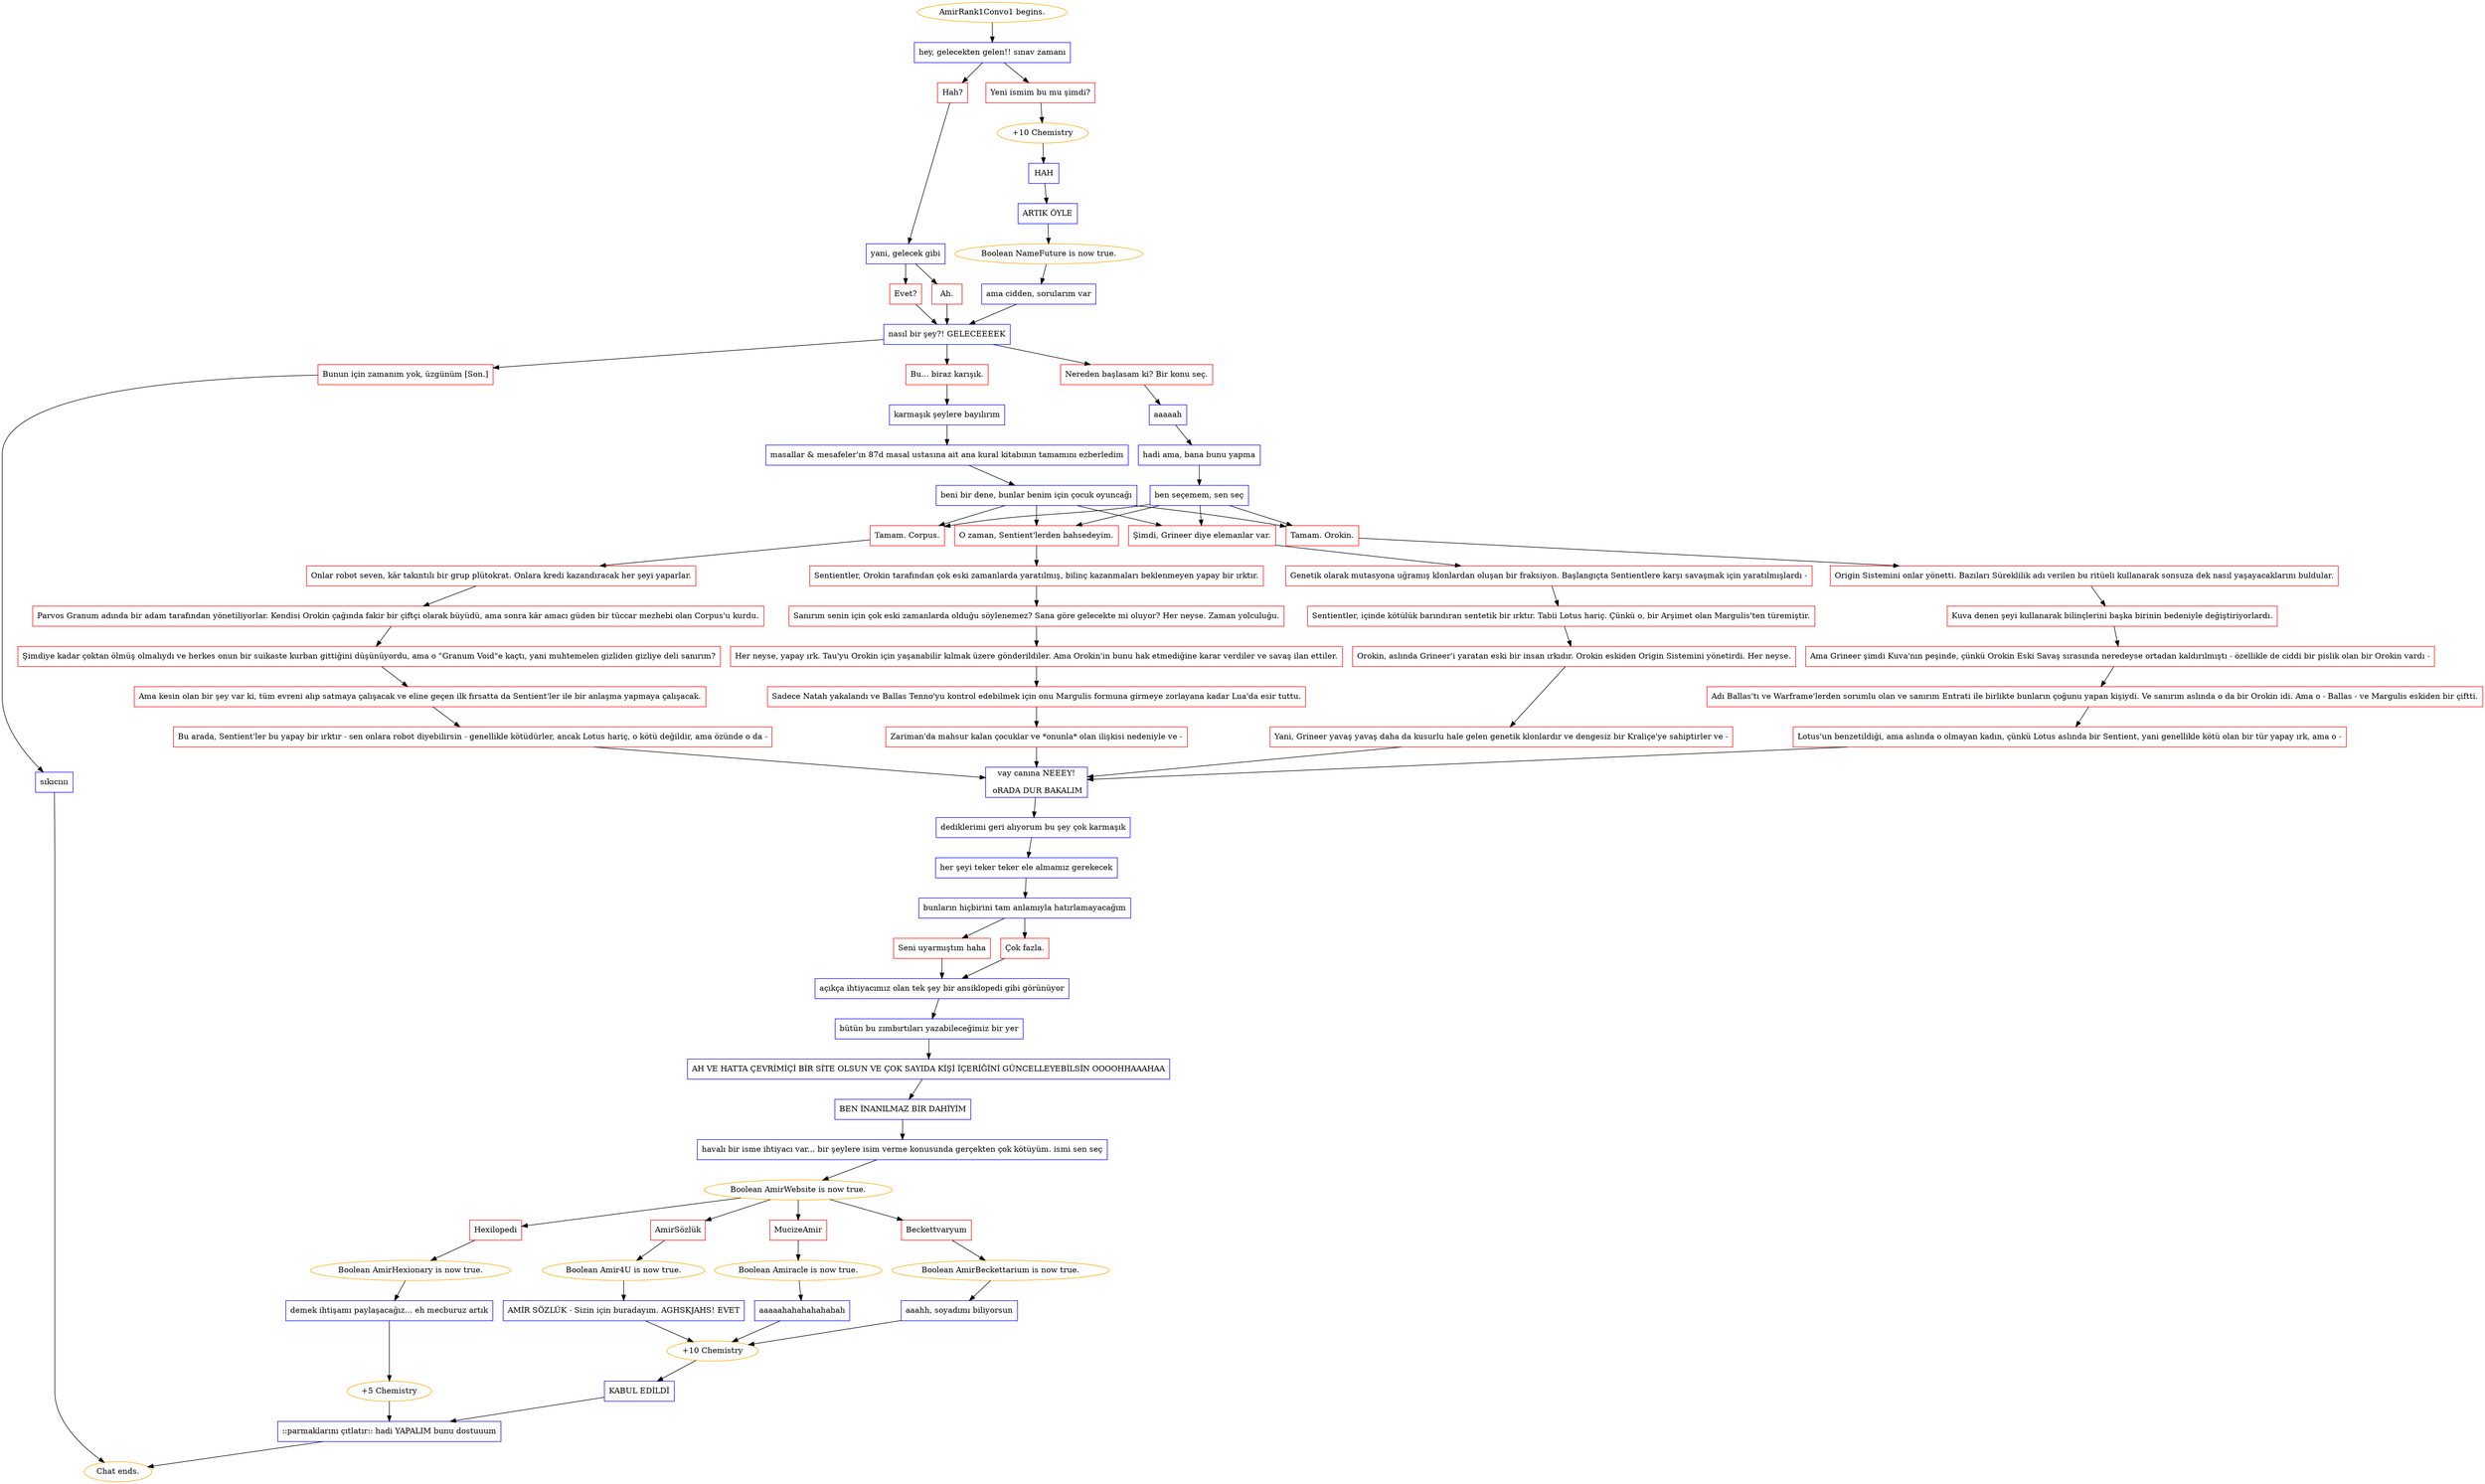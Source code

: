 digraph {
	"AmirRank1Convo1 begins." [color=orange];
		"AmirRank1Convo1 begins." -> j4265017354;
	j4265017354 [label="hey, gelecekten gelen!! sınav zamanı",shape=box,color=blue];
		j4265017354 -> j1424997315;
		j4265017354 -> j321841790;
	j1424997315 [label="Hah?",shape=box,color=red];
		j1424997315 -> j3534914506;
	j321841790 [label="Yeni ismim bu mu şimdi?",shape=box,color=red];
		j321841790 -> j3075089916;
	j3534914506 [label="yani, gelecek gibi",shape=box,color=blue];
		j3534914506 -> j195329514;
		j3534914506 -> j1918921664;
	j3075089916 [label="+10 Chemistry",color=orange];
		j3075089916 -> j3893760409;
	j195329514 [label="Ah.",shape=box,color=red];
		j195329514 -> j2488810277;
	j1918921664 [label="Evet?",shape=box,color=red];
		j1918921664 -> j2488810277;
	j3893760409 [label="HAH",shape=box,color=blue];
		j3893760409 -> j3153393595;
	j2488810277 [label="nasıl bir şey?! GELECEEEEK",shape=box,color=blue];
		j2488810277 -> j233843543;
		j2488810277 -> j276082350;
		j2488810277 -> j4066444072;
	j3153393595 [label="ARTIK ÖYLE",shape=box,color=blue];
		j3153393595 -> j3239908061;
	j233843543 [label="Nereden başlasam ki? Bir konu seç.",shape=box,color=red];
		j233843543 -> j1466328306;
	j276082350 [label="Bu... biraz karışık.",shape=box,color=red];
		j276082350 -> j1101736301;
	j4066444072 [label="Bunun için zamanım yok, üzgünüm [Son.]",shape=box,color=red];
		j4066444072 -> j1077738580;
	j3239908061 [label="Boolean NameFuture is now true.",color=orange];
		j3239908061 -> j719568493;
	j1466328306 [label="aaaaah",shape=box,color=blue];
		j1466328306 -> j515096445;
	j1101736301 [label="karmaşık şeylere bayılırım",shape=box,color=blue];
		j1101736301 -> j3125636691;
	j1077738580 [label="sıkıcıııı",shape=box,color=blue];
		j1077738580 -> "Chat ends.";
	j719568493 [label="ama cidden, sorularım var",shape=box,color=blue];
		j719568493 -> j2488810277;
	j515096445 [label="hadi ama, bana bunu yapma",shape=box,color=blue];
		j515096445 -> j2312151792;
	j3125636691 [label="masallar & mesafeler'ın 87d masal ustasına ait ana kural kitabının tamamını ezberledim",shape=box,color=blue];
		j3125636691 -> j554089328;
	"Chat ends." [color=orange];
	j2312151792 [label="ben seçemem, sen seç",shape=box,color=blue];
		j2312151792 -> j437490992;
		j2312151792 -> j838549949;
		j2312151792 -> j1677490907;
		j2312151792 -> j2841863803;
	j554089328 [label="beni bir dene, bunlar benim için çocuk oyuncağı",shape=box,color=blue];
		j554089328 -> j437490992;
		j554089328 -> j838549949;
		j554089328 -> j1677490907;
		j554089328 -> j2841863803;
	j437490992 [label="Tamam. Orokin.",shape=box,color=red];
		j437490992 -> j4082930030;
	j838549949 [label="Tamam. Corpus.",shape=box,color=red];
		j838549949 -> j717390743;
	j1677490907 [label="Şimdi, Grineer diye elemanlar var.",shape=box,color=red];
		j1677490907 -> j3559090060;
	j2841863803 [label="O zaman, Sentient'lerden bahsedeyim.",shape=box,color=red];
		j2841863803 -> j3319886958;
	j4082930030 [label="Origin Sistemini onlar yönetti. Bazıları Süreklilik adı verilen bu ritüeli kullanarak sonsuza dek nasıl yaşayacaklarını buldular.",shape=box,color=red];
		j4082930030 -> j338175888;
	j717390743 [label="Onlar robot seven, kâr takıntılı bir grup plütokrat. Onlara kredi kazandıracak her şeyi yaparlar.",shape=box,color=red];
		j717390743 -> j541192481;
	j3559090060 [label="Genetik olarak mutasyona uğramış klonlardan oluşan bir fraksiyon. Başlangıçta Sentientlere karşı savaşmak için yaratılmışlardı -",shape=box,color=red];
		j3559090060 -> j2556841120;
	j3319886958 [label="Sentientler, Orokin tarafından çok eski zamanlarda yaratılmış, bilinç kazanmaları beklenmeyen yapay bir ırktır.",shape=box,color=red];
		j3319886958 -> j2971878549;
	j338175888 [label="Kuva denen şeyi kullanarak bilinçlerini başka birinin bedeniyle değiştiriyorlardı.",shape=box,color=red];
		j338175888 -> j1163855436;
	j541192481 [label="Parvos Granum adında bir adam tarafından yönetiliyorlar. Kendisi Orokin çağında fakir bir çiftçi olarak büyüdü, ama sonra kâr amacı güden bir tüccar mezhebi olan Corpus'u kurdu.",shape=box,color=red];
		j541192481 -> j4116981687;
	j2556841120 [label="Sentientler, içinde kötülük barındıran sentetik bir ırktır. Tabii Lotus hariç. Çünkü o, bir Arşimet olan Margulis'ten türemiştir.",shape=box,color=red];
		j2556841120 -> j1012412585;
	j2971878549 [label="Sanırım senin için çok eski zamanlarda olduğu söylenemez? Sana göre gelecekte mi oluyor? Her neyse. Zaman yolculuğu.",shape=box,color=red];
		j2971878549 -> j526889423;
	j1163855436 [label="Ama Grineer şimdi Kuva'nın peşinde, çünkü Orokin Eski Savaş sırasında neredeyse ortadan kaldırılmıştı - özellikle de ciddi bir pislik olan bir Orokin vardı -",shape=box,color=red];
		j1163855436 -> j1089044701;
	j4116981687 [label="Şimdiye kadar çoktan ölmüş olmalıydı ve herkes onun bir suikaste kurban gittiğini düşünüyordu, ama o \"Granum Void\"e kaçtı, yani muhtemelen gizliden gizliye deli sanırım?",shape=box,color=red];
		j4116981687 -> j959518974;
	j1012412585 [label="Orokin, aslında Grineer'i yaratan eski bir insan ırkıdır. Orokin eskiden Origin Sistemini yönetirdi. Her neyse.",shape=box,color=red];
		j1012412585 -> j4120548983;
	j526889423 [label="Her neyse, yapay ırk. Tau'yu Orokin için yaşanabilir kılmak üzere gönderildiler. Ama Orokin'in bunu hak etmediğine karar verdiler ve savaş ilan ettiler.",shape=box,color=red];
		j526889423 -> j2503210769;
	j1089044701 [label="Adı Ballas'tı ve Warframe'lerden sorumlu olan ve sanırım Entrati ile birlikte bunların çoğunu yapan kişiydi. Ve sanırım aslında o da bir Orokin idi. Ama o - Ballas - ve Margulis eskiden bir çiftti.",shape=box,color=red];
		j1089044701 -> j2264272502;
	j959518974 [label="Ama kesin olan bir şey var ki, tüm evreni alıp satmaya çalışacak ve eline geçen ilk fırsatta da Sentient'ler ile bir anlaşma yapmaya çalışacak.",shape=box,color=red];
		j959518974 -> j2910473632;
	j4120548983 [label="Yani, Grineer yavaş yavaş daha da kusurlu hale gelen genetik klonlardır ve dengesiz bir Kraliçe'ye sahiptirler ve -",shape=box,color=red];
		j4120548983 -> j3245140200;
	j2503210769 [label="Sadece Natah yakalandı ve Ballas Tenno'yu kontrol edebilmek için onu Margulis formuna girmeye zorlayana kadar Lua'da esir tuttu.",shape=box,color=red];
		j2503210769 -> j2910201674;
	j2264272502 [label="Lotus'un benzetildiği, ama aslında o olmayan kadın, çünkü Lotus aslında bir Sentient, yani genellikle kötü olan bir tür yapay ırk, ama o -",shape=box,color=red];
		j2264272502 -> j3245140200;
	j2910473632 [label="Bu arada, Sentient'ler bu yapay bir ırktır - sen onlara robot diyebilirsin - genellikle kötüdürler, ancak Lotus hariç, o kötü değildir, ama özünde o da -",shape=box,color=red];
		j2910473632 -> j3245140200;
	j3245140200 [label="vay canına NEEEY!
 oRADA DUR BAKALIM",shape=box,color=blue];
		j3245140200 -> j1930796460;
	j2910201674 [label="Zariman'da mahsur kalan çocuklar ve *onunla* olan ilişkisi nedeniyle ve -",shape=box,color=red];
		j2910201674 -> j3245140200;
	j1930796460 [label="dediklerimi geri alıyorum bu şey çok karmaşık",shape=box,color=blue];
		j1930796460 -> j351985915;
	j351985915 [label="her şeyi teker teker ele almamız gerekecek",shape=box,color=blue];
		j351985915 -> j158839332;
	j158839332 [label="bunların hiçbirini tam anlamıyla hatırlamayacağım",shape=box,color=blue];
		j158839332 -> j1671831262;
		j158839332 -> j1676616981;
	j1671831262 [label="Seni uyarmıştım haha",shape=box,color=red];
		j1671831262 -> j587155438;
	j1676616981 [label="Çok fazla.",shape=box,color=red];
		j1676616981 -> j587155438;
	j587155438 [label="açıkça ihtiyacımız olan tek şey bir ansiklopedi gibi görünüyor",shape=box,color=blue];
		j587155438 -> j993424951;
	j993424951 [label="bütün bu zımbırtıları yazabileceğimiz bir yer",shape=box,color=blue];
		j993424951 -> j2249813385;
	j2249813385 [label="AH VE HATTA ÇEVRİMİÇİ BİR SİTE OLSUN VE ÇOK SAYIDA KİŞİ İÇERİĞİNİ GÜNCELLEYEBİLSİN OOOOHHAAAHAA",shape=box,color=blue];
		j2249813385 -> j3708366772;
	j3708366772 [label="BEN İNANILMAZ BİR DAHİYİM",shape=box,color=blue];
		j3708366772 -> j3849890021;
	j3849890021 [label="havalı bir isme ihtiyacı var... bir şeylere isim verme konusunda gerçekten çok kötüyüm. ismi sen seç",shape=box,color=blue];
		j3849890021 -> j3190503031;
	j3190503031 [label="Boolean AmirWebsite is now true.",color=orange];
		j3190503031 -> j4143069170;
		j3190503031 -> j1007012850;
		j3190503031 -> j1842406835;
		j3190503031 -> j2823374702;
	j4143069170 [label="Hexilopedi",shape=box,color=red];
		j4143069170 -> j3340036803;
	j1007012850 [label="AmirSözlük",shape=box,color=red];
		j1007012850 -> j3039120188;
	j1842406835 [label="MucizeAmir",shape=box,color=red];
		j1842406835 -> j1802374369;
	j2823374702 [label="Beckettvaryum",shape=box,color=red];
		j2823374702 -> j4286016575;
	j3340036803 [label="Boolean AmirHexionary is now true.",color=orange];
		j3340036803 -> j2556603224;
	j3039120188 [label="Boolean Amir4U is now true.",color=orange];
		j3039120188 -> j1761661328;
	j1802374369 [label="Boolean Amiracle is now true.",color=orange];
		j1802374369 -> j3818466062;
	j4286016575 [label="Boolean AmirBeckettarium is now true.",color=orange];
		j4286016575 -> j207171425;
	j2556603224 [label="demek ihtişamı paylaşacağız... eh mecburuz artık",shape=box,color=blue];
		j2556603224 -> j3898729295;
	j1761661328 [label="AMİR SÖZLÜK - Sizin için buradayım. AGHSKJAHS! EVET",shape=box,color=blue];
		j1761661328 -> j1438898300;
	j3818466062 [label="aaaaahahahahahahah",shape=box,color=blue];
		j3818466062 -> j1438898300;
	j207171425 [label="aaahh, soyadımı biliyorsun",shape=box,color=blue];
		j207171425 -> j1438898300;
	j3898729295 [label="+5 Chemistry",color=orange];
		j3898729295 -> j3854193512;
	j1438898300 [label="+10 Chemistry",color=orange];
		j1438898300 -> j4116059049;
	j3854193512 [label="::parmaklarını çıtlatır:: hadi YAPALIM bunu dostuuum",shape=box,color=blue];
		j3854193512 -> "Chat ends.";
	j4116059049 [label="KABUL EDİLDİ",shape=box,color=blue];
		j4116059049 -> j3854193512;
}